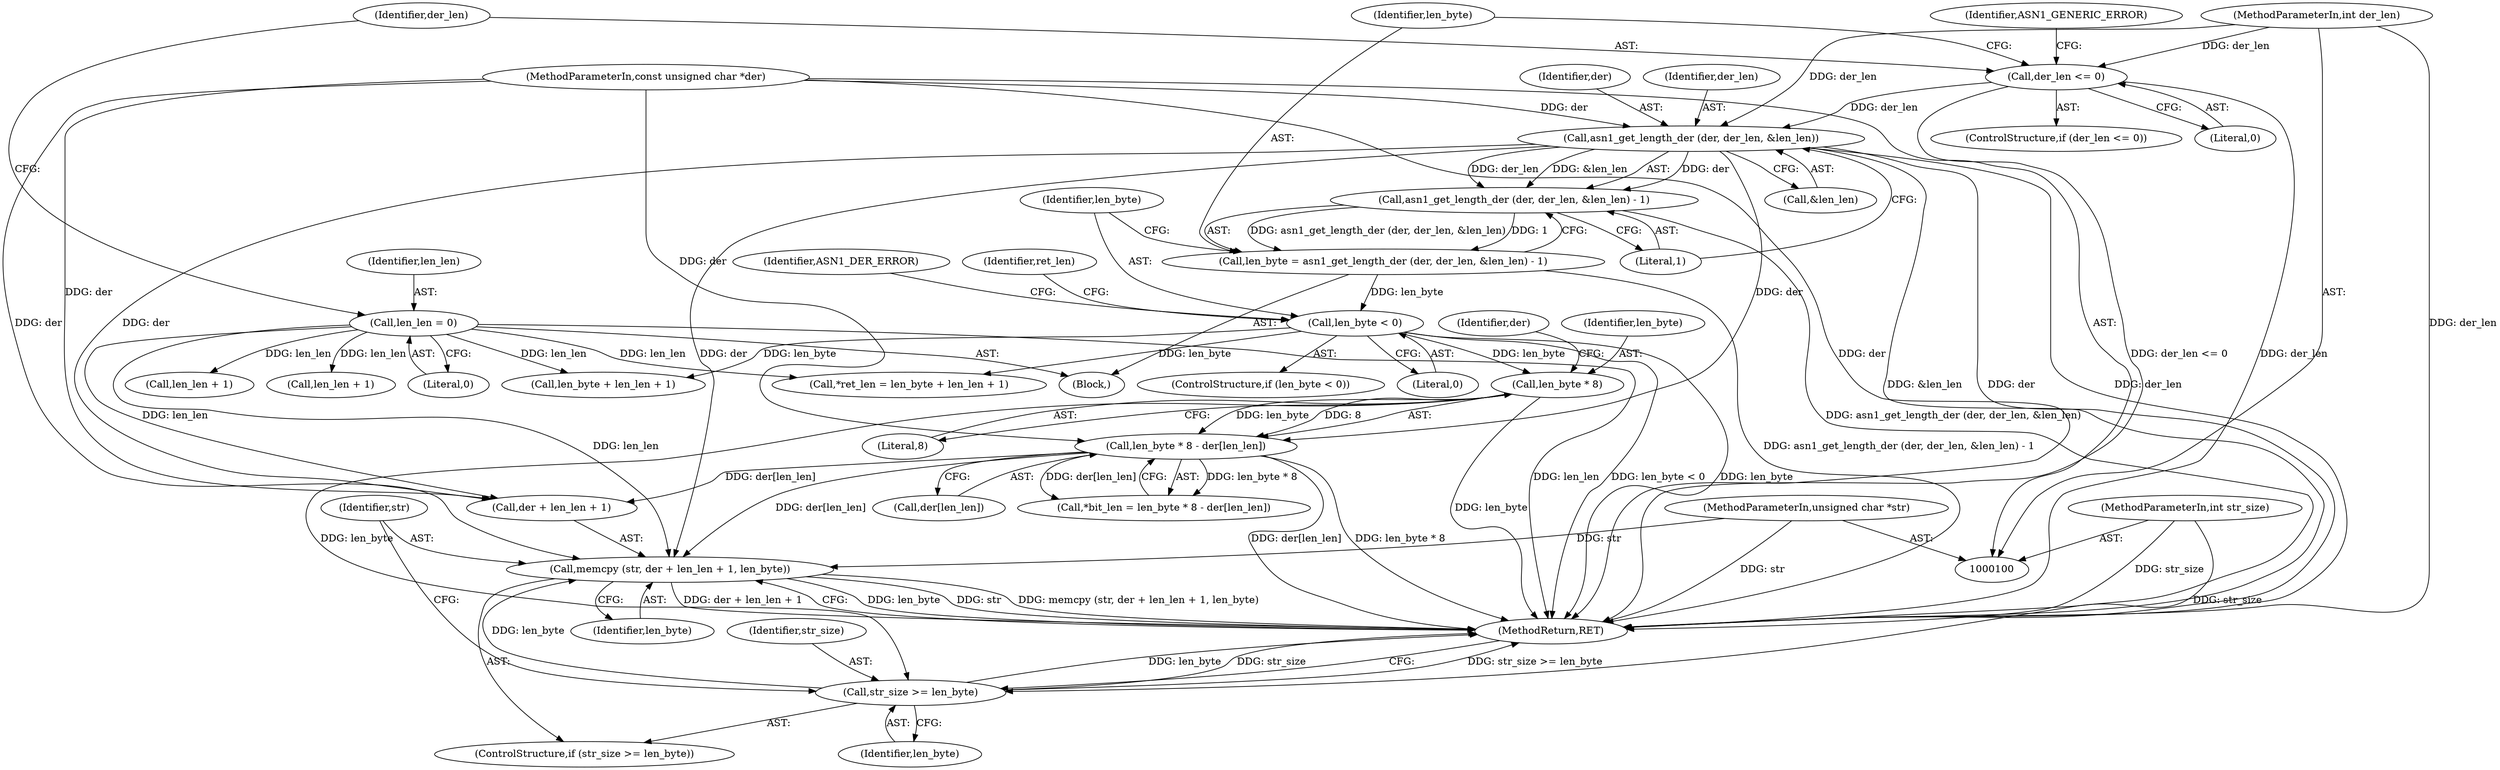 digraph "0_savannah_1c3ccb3e040bf13e342ee60bc23b21b97b11923f@API" {
"1000163" [label="(Call,memcpy (str, der + len_len + 1, len_byte))"];
"1000104" [label="(MethodParameterIn,unsigned char *str)"];
"1000122" [label="(Call,asn1_get_length_der (der, der_len, &len_len))"];
"1000101" [label="(MethodParameterIn,const unsigned char *der)"];
"1000114" [label="(Call,der_len <= 0)"];
"1000102" [label="(MethodParameterIn,int der_len)"];
"1000145" [label="(Call,len_byte * 8 - der[len_len])"];
"1000146" [label="(Call,len_byte * 8)"];
"1000129" [label="(Call,len_byte < 0)"];
"1000119" [label="(Call,len_byte = asn1_get_length_der (der, der_len, &len_len) - 1)"];
"1000121" [label="(Call,asn1_get_length_der (der, der_len, &len_len) - 1)"];
"1000109" [label="(Call,len_len = 0)"];
"1000160" [label="(Call,str_size >= len_byte)"];
"1000105" [label="(MethodParameterIn,int str_size)"];
"1000101" [label="(MethodParameterIn,const unsigned char *der)"];
"1000162" [label="(Identifier,len_byte)"];
"1000142" [label="(Call,*bit_len = len_byte * 8 - der[len_len])"];
"1000119" [label="(Call,len_byte = asn1_get_length_der (der, der_len, &len_len) - 1)"];
"1000105" [label="(MethodParameterIn,int str_size)"];
"1000110" [label="(Identifier,len_len)"];
"1000115" [label="(Identifier,der_len)"];
"1000123" [label="(Identifier,der)"];
"1000163" [label="(Call,memcpy (str, der + len_len + 1, len_byte))"];
"1000118" [label="(Identifier,ASN1_GENERIC_ERROR)"];
"1000136" [label="(Identifier,ret_len)"];
"1000170" [label="(Identifier,len_byte)"];
"1000161" [label="(Identifier,str_size)"];
"1000129" [label="(Call,len_byte < 0)"];
"1000150" [label="(Identifier,der)"];
"1000113" [label="(ControlStructure,if (der_len <= 0))"];
"1000164" [label="(Identifier,str)"];
"1000147" [label="(Identifier,len_byte)"];
"1000160" [label="(Call,str_size >= len_byte)"];
"1000111" [label="(Literal,0)"];
"1000165" [label="(Call,der + len_len + 1)"];
"1000131" [label="(Literal,0)"];
"1000133" [label="(Identifier,ASN1_DER_ERROR)"];
"1000107" [label="(Block,)"];
"1000134" [label="(Call,*ret_len = len_byte + len_len + 1)"];
"1000145" [label="(Call,len_byte * 8 - der[len_len])"];
"1000149" [label="(Call,der[len_len])"];
"1000104" [label="(MethodParameterIn,unsigned char *str)"];
"1000122" [label="(Call,asn1_get_length_der (der, der_len, &len_len))"];
"1000128" [label="(ControlStructure,if (len_byte < 0))"];
"1000102" [label="(MethodParameterIn,int der_len)"];
"1000125" [label="(Call,&len_len)"];
"1000116" [label="(Literal,0)"];
"1000139" [label="(Call,len_len + 1)"];
"1000120" [label="(Identifier,len_byte)"];
"1000167" [label="(Call,len_len + 1)"];
"1000137" [label="(Call,len_byte + len_len + 1)"];
"1000127" [label="(Literal,1)"];
"1000148" [label="(Literal,8)"];
"1000114" [label="(Call,der_len <= 0)"];
"1000171" [label="(MethodReturn,RET)"];
"1000146" [label="(Call,len_byte * 8)"];
"1000130" [label="(Identifier,len_byte)"];
"1000159" [label="(ControlStructure,if (str_size >= len_byte))"];
"1000121" [label="(Call,asn1_get_length_der (der, der_len, &len_len) - 1)"];
"1000109" [label="(Call,len_len = 0)"];
"1000124" [label="(Identifier,der_len)"];
"1000163" -> "1000159"  [label="AST: "];
"1000163" -> "1000170"  [label="CFG: "];
"1000164" -> "1000163"  [label="AST: "];
"1000165" -> "1000163"  [label="AST: "];
"1000170" -> "1000163"  [label="AST: "];
"1000171" -> "1000163"  [label="CFG: "];
"1000163" -> "1000171"  [label="DDG: len_byte"];
"1000163" -> "1000171"  [label="DDG: str"];
"1000163" -> "1000171"  [label="DDG: memcpy (str, der + len_len + 1, len_byte)"];
"1000163" -> "1000171"  [label="DDG: der + len_len + 1"];
"1000104" -> "1000163"  [label="DDG: str"];
"1000122" -> "1000163"  [label="DDG: der"];
"1000145" -> "1000163"  [label="DDG: der[len_len]"];
"1000101" -> "1000163"  [label="DDG: der"];
"1000109" -> "1000163"  [label="DDG: len_len"];
"1000160" -> "1000163"  [label="DDG: len_byte"];
"1000104" -> "1000100"  [label="AST: "];
"1000104" -> "1000171"  [label="DDG: str"];
"1000122" -> "1000121"  [label="AST: "];
"1000122" -> "1000125"  [label="CFG: "];
"1000123" -> "1000122"  [label="AST: "];
"1000124" -> "1000122"  [label="AST: "];
"1000125" -> "1000122"  [label="AST: "];
"1000127" -> "1000122"  [label="CFG: "];
"1000122" -> "1000171"  [label="DDG: &len_len"];
"1000122" -> "1000171"  [label="DDG: der"];
"1000122" -> "1000171"  [label="DDG: der_len"];
"1000122" -> "1000121"  [label="DDG: der"];
"1000122" -> "1000121"  [label="DDG: der_len"];
"1000122" -> "1000121"  [label="DDG: &len_len"];
"1000101" -> "1000122"  [label="DDG: der"];
"1000114" -> "1000122"  [label="DDG: der_len"];
"1000102" -> "1000122"  [label="DDG: der_len"];
"1000122" -> "1000145"  [label="DDG: der"];
"1000122" -> "1000165"  [label="DDG: der"];
"1000101" -> "1000100"  [label="AST: "];
"1000101" -> "1000171"  [label="DDG: der"];
"1000101" -> "1000145"  [label="DDG: der"];
"1000101" -> "1000165"  [label="DDG: der"];
"1000114" -> "1000113"  [label="AST: "];
"1000114" -> "1000116"  [label="CFG: "];
"1000115" -> "1000114"  [label="AST: "];
"1000116" -> "1000114"  [label="AST: "];
"1000118" -> "1000114"  [label="CFG: "];
"1000120" -> "1000114"  [label="CFG: "];
"1000114" -> "1000171"  [label="DDG: der_len <= 0"];
"1000114" -> "1000171"  [label="DDG: der_len"];
"1000102" -> "1000114"  [label="DDG: der_len"];
"1000102" -> "1000100"  [label="AST: "];
"1000102" -> "1000171"  [label="DDG: der_len"];
"1000145" -> "1000142"  [label="AST: "];
"1000145" -> "1000149"  [label="CFG: "];
"1000146" -> "1000145"  [label="AST: "];
"1000149" -> "1000145"  [label="AST: "];
"1000142" -> "1000145"  [label="CFG: "];
"1000145" -> "1000171"  [label="DDG: der[len_len]"];
"1000145" -> "1000171"  [label="DDG: len_byte * 8"];
"1000145" -> "1000142"  [label="DDG: len_byte * 8"];
"1000145" -> "1000142"  [label="DDG: der[len_len]"];
"1000146" -> "1000145"  [label="DDG: len_byte"];
"1000146" -> "1000145"  [label="DDG: 8"];
"1000145" -> "1000165"  [label="DDG: der[len_len]"];
"1000146" -> "1000148"  [label="CFG: "];
"1000147" -> "1000146"  [label="AST: "];
"1000148" -> "1000146"  [label="AST: "];
"1000150" -> "1000146"  [label="CFG: "];
"1000146" -> "1000171"  [label="DDG: len_byte"];
"1000129" -> "1000146"  [label="DDG: len_byte"];
"1000146" -> "1000160"  [label="DDG: len_byte"];
"1000129" -> "1000128"  [label="AST: "];
"1000129" -> "1000131"  [label="CFG: "];
"1000130" -> "1000129"  [label="AST: "];
"1000131" -> "1000129"  [label="AST: "];
"1000133" -> "1000129"  [label="CFG: "];
"1000136" -> "1000129"  [label="CFG: "];
"1000129" -> "1000171"  [label="DDG: len_byte"];
"1000129" -> "1000171"  [label="DDG: len_byte < 0"];
"1000119" -> "1000129"  [label="DDG: len_byte"];
"1000129" -> "1000134"  [label="DDG: len_byte"];
"1000129" -> "1000137"  [label="DDG: len_byte"];
"1000119" -> "1000107"  [label="AST: "];
"1000119" -> "1000121"  [label="CFG: "];
"1000120" -> "1000119"  [label="AST: "];
"1000121" -> "1000119"  [label="AST: "];
"1000130" -> "1000119"  [label="CFG: "];
"1000119" -> "1000171"  [label="DDG: asn1_get_length_der (der, der_len, &len_len) - 1"];
"1000121" -> "1000119"  [label="DDG: asn1_get_length_der (der, der_len, &len_len)"];
"1000121" -> "1000119"  [label="DDG: 1"];
"1000121" -> "1000127"  [label="CFG: "];
"1000127" -> "1000121"  [label="AST: "];
"1000121" -> "1000171"  [label="DDG: asn1_get_length_der (der, der_len, &len_len)"];
"1000109" -> "1000107"  [label="AST: "];
"1000109" -> "1000111"  [label="CFG: "];
"1000110" -> "1000109"  [label="AST: "];
"1000111" -> "1000109"  [label="AST: "];
"1000115" -> "1000109"  [label="CFG: "];
"1000109" -> "1000171"  [label="DDG: len_len"];
"1000109" -> "1000134"  [label="DDG: len_len"];
"1000109" -> "1000137"  [label="DDG: len_len"];
"1000109" -> "1000139"  [label="DDG: len_len"];
"1000109" -> "1000165"  [label="DDG: len_len"];
"1000109" -> "1000167"  [label="DDG: len_len"];
"1000160" -> "1000159"  [label="AST: "];
"1000160" -> "1000162"  [label="CFG: "];
"1000161" -> "1000160"  [label="AST: "];
"1000162" -> "1000160"  [label="AST: "];
"1000164" -> "1000160"  [label="CFG: "];
"1000171" -> "1000160"  [label="CFG: "];
"1000160" -> "1000171"  [label="DDG: str_size >= len_byte"];
"1000160" -> "1000171"  [label="DDG: len_byte"];
"1000160" -> "1000171"  [label="DDG: str_size"];
"1000105" -> "1000160"  [label="DDG: str_size"];
"1000105" -> "1000100"  [label="AST: "];
"1000105" -> "1000171"  [label="DDG: str_size"];
}
